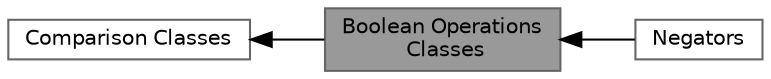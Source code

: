 digraph "Boolean Operations Classes"
{
 // LATEX_PDF_SIZE
  bgcolor="transparent";
  edge [fontname=Helvetica,fontsize=10,labelfontname=Helvetica,labelfontsize=10];
  node [fontname=Helvetica,fontsize=10,shape=box,height=0.2,width=0.4];
  rankdir=LR;
  Node2 [id="Node000002",label="Comparison Classes",height=0.2,width=0.4,color="grey40", fillcolor="white", style="filled",URL="$group__comparison__functors.html",tooltip=" "];
  Node1 [id="Node000001",label="Boolean Operations\l Classes",height=0.2,width=0.4,color="gray40", fillcolor="grey60", style="filled", fontcolor="black",tooltip=" "];
  Node3 [id="Node000003",label="Negators",height=0.2,width=0.4,color="grey40", fillcolor="white", style="filled",URL="$group__negators.html",tooltip=" "];
  Node2->Node1 [shape=plaintext, dir="back", style="solid"];
  Node1->Node3 [shape=plaintext, dir="back", style="solid"];
}
